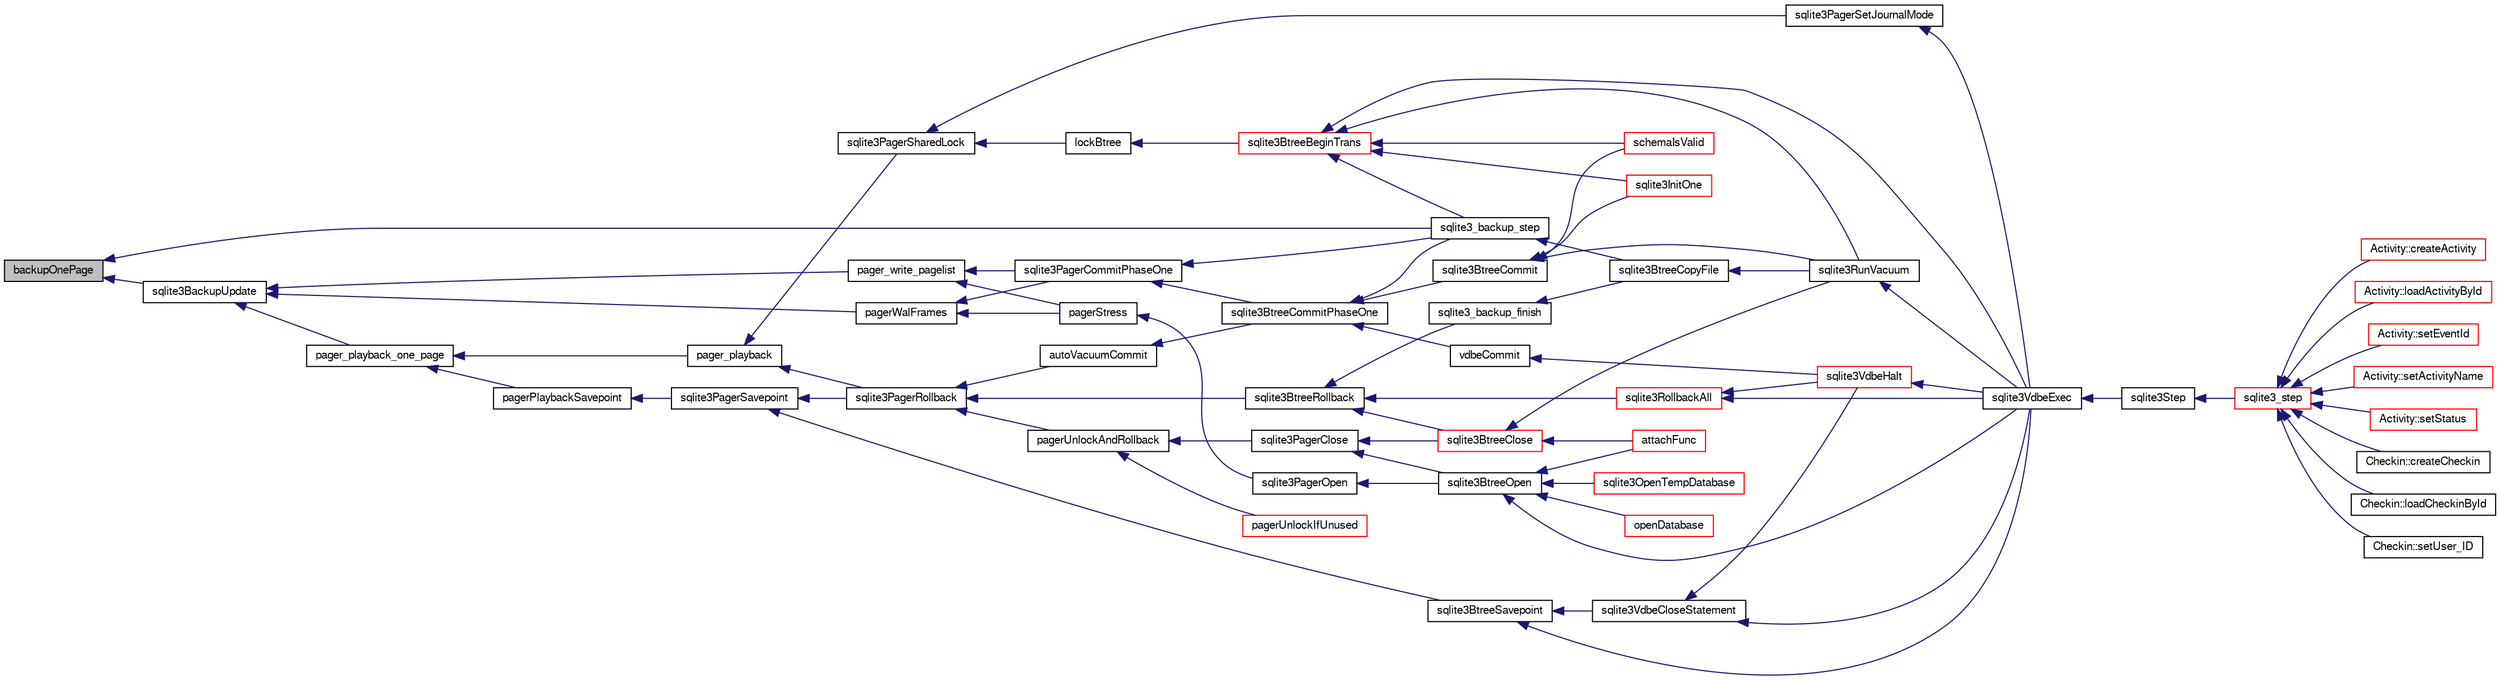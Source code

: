 digraph "backupOnePage"
{
  edge [fontname="FreeSans",fontsize="10",labelfontname="FreeSans",labelfontsize="10"];
  node [fontname="FreeSans",fontsize="10",shape=record];
  rankdir="LR";
  Node16974 [label="backupOnePage",height=0.2,width=0.4,color="black", fillcolor="grey75", style="filled", fontcolor="black"];
  Node16974 -> Node16975 [dir="back",color="midnightblue",fontsize="10",style="solid",fontname="FreeSans"];
  Node16975 [label="sqlite3_backup_step",height=0.2,width=0.4,color="black", fillcolor="white", style="filled",URL="$sqlite3_8h.html#a1699b75e98d082eebc465a9e64c35269"];
  Node16975 -> Node16976 [dir="back",color="midnightblue",fontsize="10",style="solid",fontname="FreeSans"];
  Node16976 [label="sqlite3BtreeCopyFile",height=0.2,width=0.4,color="black", fillcolor="white", style="filled",URL="$sqlite3_8c.html#a4d9e19a79f0d5c1dfcef0bd137ae83f9"];
  Node16976 -> Node16977 [dir="back",color="midnightblue",fontsize="10",style="solid",fontname="FreeSans"];
  Node16977 [label="sqlite3RunVacuum",height=0.2,width=0.4,color="black", fillcolor="white", style="filled",URL="$sqlite3_8c.html#a5e83ddc7b3e7e8e79ad5d1fc92de1d2f"];
  Node16977 -> Node16978 [dir="back",color="midnightblue",fontsize="10",style="solid",fontname="FreeSans"];
  Node16978 [label="sqlite3VdbeExec",height=0.2,width=0.4,color="black", fillcolor="white", style="filled",URL="$sqlite3_8c.html#a8ce40a614bdc56719c4d642b1e4dfb21"];
  Node16978 -> Node16979 [dir="back",color="midnightblue",fontsize="10",style="solid",fontname="FreeSans"];
  Node16979 [label="sqlite3Step",height=0.2,width=0.4,color="black", fillcolor="white", style="filled",URL="$sqlite3_8c.html#a3f2872e873e2758a4beedad1d5113554"];
  Node16979 -> Node16980 [dir="back",color="midnightblue",fontsize="10",style="solid",fontname="FreeSans"];
  Node16980 [label="sqlite3_step",height=0.2,width=0.4,color="red", fillcolor="white", style="filled",URL="$sqlite3_8h.html#ac1e491ce36b7471eb28387f7d3c74334"];
  Node16980 -> Node16981 [dir="back",color="midnightblue",fontsize="10",style="solid",fontname="FreeSans"];
  Node16981 [label="Activity::createActivity",height=0.2,width=0.4,color="red", fillcolor="white", style="filled",URL="$classActivity.html#a813cc5e52c14ab49b39014c134e3425b"];
  Node16980 -> Node16984 [dir="back",color="midnightblue",fontsize="10",style="solid",fontname="FreeSans"];
  Node16984 [label="Activity::loadActivityById",height=0.2,width=0.4,color="red", fillcolor="white", style="filled",URL="$classActivity.html#abe4ffb4f08a47212ebf9013259d9e7fd"];
  Node16980 -> Node16986 [dir="back",color="midnightblue",fontsize="10",style="solid",fontname="FreeSans"];
  Node16986 [label="Activity::setEventId",height=0.2,width=0.4,color="red", fillcolor="white", style="filled",URL="$classActivity.html#adb1d0fd0d08f473e068f0a4086bfa9ca"];
  Node16980 -> Node16987 [dir="back",color="midnightblue",fontsize="10",style="solid",fontname="FreeSans"];
  Node16987 [label="Activity::setActivityName",height=0.2,width=0.4,color="red", fillcolor="white", style="filled",URL="$classActivity.html#a62dc3737b33915a36086f9dd26d16a81"];
  Node16980 -> Node16988 [dir="back",color="midnightblue",fontsize="10",style="solid",fontname="FreeSans"];
  Node16988 [label="Activity::setStatus",height=0.2,width=0.4,color="red", fillcolor="white", style="filled",URL="$classActivity.html#af618135a7738f4d2a7ee147a8ef912ea"];
  Node16980 -> Node16989 [dir="back",color="midnightblue",fontsize="10",style="solid",fontname="FreeSans"];
  Node16989 [label="Checkin::createCheckin",height=0.2,width=0.4,color="black", fillcolor="white", style="filled",URL="$classCheckin.html#a4e40acdf7fff0e607f6de4f24f3a163c"];
  Node16980 -> Node16990 [dir="back",color="midnightblue",fontsize="10",style="solid",fontname="FreeSans"];
  Node16990 [label="Checkin::loadCheckinById",height=0.2,width=0.4,color="black", fillcolor="white", style="filled",URL="$classCheckin.html#a3461f70ea6c68475225f2a07f78a21e0"];
  Node16980 -> Node16991 [dir="back",color="midnightblue",fontsize="10",style="solid",fontname="FreeSans"];
  Node16991 [label="Checkin::setUser_ID",height=0.2,width=0.4,color="black", fillcolor="white", style="filled",URL="$classCheckin.html#a76ab640f4f912876dbebf183db5359c6"];
  Node16974 -> Node17236 [dir="back",color="midnightblue",fontsize="10",style="solid",fontname="FreeSans"];
  Node17236 [label="sqlite3BackupUpdate",height=0.2,width=0.4,color="black", fillcolor="white", style="filled",URL="$sqlite3_8c.html#a928fd0b03c8d689beb3b81d73e9c713c"];
  Node17236 -> Node17237 [dir="back",color="midnightblue",fontsize="10",style="solid",fontname="FreeSans"];
  Node17237 [label="pager_playback_one_page",height=0.2,width=0.4,color="black", fillcolor="white", style="filled",URL="$sqlite3_8c.html#adfca1dee9939482792fe2b4ed982d00e"];
  Node17237 -> Node17238 [dir="back",color="midnightblue",fontsize="10",style="solid",fontname="FreeSans"];
  Node17238 [label="pager_playback",height=0.2,width=0.4,color="black", fillcolor="white", style="filled",URL="$sqlite3_8c.html#a9d9a750a9fc76eb4b668c8a16b164a65"];
  Node17238 -> Node17239 [dir="back",color="midnightblue",fontsize="10",style="solid",fontname="FreeSans"];
  Node17239 [label="sqlite3PagerSharedLock",height=0.2,width=0.4,color="black", fillcolor="white", style="filled",URL="$sqlite3_8c.html#a58c197b629fb6eaacf96c7add57c70df"];
  Node17239 -> Node17240 [dir="back",color="midnightblue",fontsize="10",style="solid",fontname="FreeSans"];
  Node17240 [label="sqlite3PagerSetJournalMode",height=0.2,width=0.4,color="black", fillcolor="white", style="filled",URL="$sqlite3_8c.html#afb929a0a4553cda84de16180ddbd09f7"];
  Node17240 -> Node16978 [dir="back",color="midnightblue",fontsize="10",style="solid",fontname="FreeSans"];
  Node17239 -> Node17241 [dir="back",color="midnightblue",fontsize="10",style="solid",fontname="FreeSans"];
  Node17241 [label="lockBtree",height=0.2,width=0.4,color="black", fillcolor="white", style="filled",URL="$sqlite3_8c.html#a5b808194d3178be15705a420265cee9d"];
  Node17241 -> Node17242 [dir="back",color="midnightblue",fontsize="10",style="solid",fontname="FreeSans"];
  Node17242 [label="sqlite3BtreeBeginTrans",height=0.2,width=0.4,color="red", fillcolor="white", style="filled",URL="$sqlite3_8c.html#a52d6706df15c67c22aa7d0e290c16bf5"];
  Node17242 -> Node16975 [dir="back",color="midnightblue",fontsize="10",style="solid",fontname="FreeSans"];
  Node17242 -> Node16978 [dir="back",color="midnightblue",fontsize="10",style="solid",fontname="FreeSans"];
  Node17242 -> Node17004 [dir="back",color="midnightblue",fontsize="10",style="solid",fontname="FreeSans"];
  Node17004 [label="sqlite3InitOne",height=0.2,width=0.4,color="red", fillcolor="white", style="filled",URL="$sqlite3_8c.html#ac4318b25df65269906b0379251fe9b85"];
  Node17242 -> Node17188 [dir="back",color="midnightblue",fontsize="10",style="solid",fontname="FreeSans"];
  Node17188 [label="schemaIsValid",height=0.2,width=0.4,color="red", fillcolor="white", style="filled",URL="$sqlite3_8c.html#a7c466fe28e7ca6f46b8bf72c46d9738d"];
  Node17242 -> Node16977 [dir="back",color="midnightblue",fontsize="10",style="solid",fontname="FreeSans"];
  Node17238 -> Node17244 [dir="back",color="midnightblue",fontsize="10",style="solid",fontname="FreeSans"];
  Node17244 [label="sqlite3PagerRollback",height=0.2,width=0.4,color="black", fillcolor="white", style="filled",URL="$sqlite3_8c.html#afdd2ecbb97b7a716892ff6bd10c7dfd0"];
  Node17244 -> Node17245 [dir="back",color="midnightblue",fontsize="10",style="solid",fontname="FreeSans"];
  Node17245 [label="pagerUnlockAndRollback",height=0.2,width=0.4,color="black", fillcolor="white", style="filled",URL="$sqlite3_8c.html#a02d96b7bf62c3b13ba905d168914518c"];
  Node17245 -> Node17246 [dir="back",color="midnightblue",fontsize="10",style="solid",fontname="FreeSans"];
  Node17246 [label="sqlite3PagerClose",height=0.2,width=0.4,color="black", fillcolor="white", style="filled",URL="$sqlite3_8c.html#af94b1f96b60689fd09422cce2c85f53f"];
  Node17246 -> Node17247 [dir="back",color="midnightblue",fontsize="10",style="solid",fontname="FreeSans"];
  Node17247 [label="sqlite3BtreeOpen",height=0.2,width=0.4,color="black", fillcolor="white", style="filled",URL="$sqlite3_8c.html#a13dcb44dc34af6ce9d38de9c5aa975f9"];
  Node17247 -> Node16978 [dir="back",color="midnightblue",fontsize="10",style="solid",fontname="FreeSans"];
  Node17247 -> Node17006 [dir="back",color="midnightblue",fontsize="10",style="solid",fontname="FreeSans"];
  Node17006 [label="attachFunc",height=0.2,width=0.4,color="red", fillcolor="white", style="filled",URL="$sqlite3_8c.html#a69cb751a7da501b9a0aa37e0d7c3eaf7"];
  Node17247 -> Node17248 [dir="back",color="midnightblue",fontsize="10",style="solid",fontname="FreeSans"];
  Node17248 [label="sqlite3OpenTempDatabase",height=0.2,width=0.4,color="red", fillcolor="white", style="filled",URL="$sqlite3_8c.html#aaf3088380b731428b72d3b5777f93755"];
  Node17247 -> Node17210 [dir="back",color="midnightblue",fontsize="10",style="solid",fontname="FreeSans"];
  Node17210 [label="openDatabase",height=0.2,width=0.4,color="red", fillcolor="white", style="filled",URL="$sqlite3_8c.html#a6a9c3bc3a64234e863413f41db473758"];
  Node17246 -> Node17253 [dir="back",color="midnightblue",fontsize="10",style="solid",fontname="FreeSans"];
  Node17253 [label="sqlite3BtreeClose",height=0.2,width=0.4,color="red", fillcolor="white", style="filled",URL="$sqlite3_8c.html#a729b65009b66a99200496b09c124df01"];
  Node17253 -> Node17006 [dir="back",color="midnightblue",fontsize="10",style="solid",fontname="FreeSans"];
  Node17253 -> Node16977 [dir="back",color="midnightblue",fontsize="10",style="solid",fontname="FreeSans"];
  Node17245 -> Node17258 [dir="back",color="midnightblue",fontsize="10",style="solid",fontname="FreeSans"];
  Node17258 [label="pagerUnlockIfUnused",height=0.2,width=0.4,color="red", fillcolor="white", style="filled",URL="$sqlite3_8c.html#abf547f4276efb6f10262f7fde1e4d065"];
  Node17244 -> Node17293 [dir="back",color="midnightblue",fontsize="10",style="solid",fontname="FreeSans"];
  Node17293 [label="autoVacuumCommit",height=0.2,width=0.4,color="black", fillcolor="white", style="filled",URL="$sqlite3_8c.html#a809d22c6311135ae3048adf41febaef0"];
  Node17293 -> Node17294 [dir="back",color="midnightblue",fontsize="10",style="solid",fontname="FreeSans"];
  Node17294 [label="sqlite3BtreeCommitPhaseOne",height=0.2,width=0.4,color="black", fillcolor="white", style="filled",URL="$sqlite3_8c.html#ae266cba101e64ad99a166f237532e262"];
  Node17294 -> Node17295 [dir="back",color="midnightblue",fontsize="10",style="solid",fontname="FreeSans"];
  Node17295 [label="sqlite3BtreeCommit",height=0.2,width=0.4,color="black", fillcolor="white", style="filled",URL="$sqlite3_8c.html#a8e56ab314556935f9f73080147d26419"];
  Node17295 -> Node17004 [dir="back",color="midnightblue",fontsize="10",style="solid",fontname="FreeSans"];
  Node17295 -> Node17188 [dir="back",color="midnightblue",fontsize="10",style="solid",fontname="FreeSans"];
  Node17295 -> Node16977 [dir="back",color="midnightblue",fontsize="10",style="solid",fontname="FreeSans"];
  Node17294 -> Node16975 [dir="back",color="midnightblue",fontsize="10",style="solid",fontname="FreeSans"];
  Node17294 -> Node17296 [dir="back",color="midnightblue",fontsize="10",style="solid",fontname="FreeSans"];
  Node17296 [label="vdbeCommit",height=0.2,width=0.4,color="black", fillcolor="white", style="filled",URL="$sqlite3_8c.html#a5d7f1e0625451b987728f600cfe1b92d"];
  Node17296 -> Node17194 [dir="back",color="midnightblue",fontsize="10",style="solid",fontname="FreeSans"];
  Node17194 [label="sqlite3VdbeHalt",height=0.2,width=0.4,color="red", fillcolor="white", style="filled",URL="$sqlite3_8c.html#a8d1d99703d999190fbc35ecc981cb709"];
  Node17194 -> Node16978 [dir="back",color="midnightblue",fontsize="10",style="solid",fontname="FreeSans"];
  Node17244 -> Node17299 [dir="back",color="midnightblue",fontsize="10",style="solid",fontname="FreeSans"];
  Node17299 [label="sqlite3BtreeRollback",height=0.2,width=0.4,color="black", fillcolor="white", style="filled",URL="$sqlite3_8c.html#a317473acdafdd688385c8954f09de186"];
  Node17299 -> Node17253 [dir="back",color="midnightblue",fontsize="10",style="solid",fontname="FreeSans"];
  Node17299 -> Node17205 [dir="back",color="midnightblue",fontsize="10",style="solid",fontname="FreeSans"];
  Node17205 [label="sqlite3_backup_finish",height=0.2,width=0.4,color="black", fillcolor="white", style="filled",URL="$sqlite3_8h.html#a176857dd58d99be53b6d7305533e0048"];
  Node17205 -> Node16976 [dir="back",color="midnightblue",fontsize="10",style="solid",fontname="FreeSans"];
  Node17299 -> Node17193 [dir="back",color="midnightblue",fontsize="10",style="solid",fontname="FreeSans"];
  Node17193 [label="sqlite3RollbackAll",height=0.2,width=0.4,color="red", fillcolor="white", style="filled",URL="$sqlite3_8c.html#ad902dd388d73208539f557962e3fe6bb"];
  Node17193 -> Node17194 [dir="back",color="midnightblue",fontsize="10",style="solid",fontname="FreeSans"];
  Node17193 -> Node16978 [dir="back",color="midnightblue",fontsize="10",style="solid",fontname="FreeSans"];
  Node17237 -> Node17326 [dir="back",color="midnightblue",fontsize="10",style="solid",fontname="FreeSans"];
  Node17326 [label="pagerPlaybackSavepoint",height=0.2,width=0.4,color="black", fillcolor="white", style="filled",URL="$sqlite3_8c.html#aedf76c3b6661c4244cc3e2c5464fd12e"];
  Node17326 -> Node17327 [dir="back",color="midnightblue",fontsize="10",style="solid",fontname="FreeSans"];
  Node17327 [label="sqlite3PagerSavepoint",height=0.2,width=0.4,color="black", fillcolor="white", style="filled",URL="$sqlite3_8c.html#a8b5f1920b6a8b564a47e243868f2c8d4"];
  Node17327 -> Node17244 [dir="back",color="midnightblue",fontsize="10",style="solid",fontname="FreeSans"];
  Node17327 -> Node17328 [dir="back",color="midnightblue",fontsize="10",style="solid",fontname="FreeSans"];
  Node17328 [label="sqlite3BtreeSavepoint",height=0.2,width=0.4,color="black", fillcolor="white", style="filled",URL="$sqlite3_8c.html#a4580edf7e5192abf64317a3931972115"];
  Node17328 -> Node17329 [dir="back",color="midnightblue",fontsize="10",style="solid",fontname="FreeSans"];
  Node17329 [label="sqlite3VdbeCloseStatement",height=0.2,width=0.4,color="black", fillcolor="white", style="filled",URL="$sqlite3_8c.html#a4c26892e24ee00a0b5ba3bdeaf2d36fa"];
  Node17329 -> Node17194 [dir="back",color="midnightblue",fontsize="10",style="solid",fontname="FreeSans"];
  Node17329 -> Node16978 [dir="back",color="midnightblue",fontsize="10",style="solid",fontname="FreeSans"];
  Node17328 -> Node16978 [dir="back",color="midnightblue",fontsize="10",style="solid",fontname="FreeSans"];
  Node17236 -> Node17356 [dir="back",color="midnightblue",fontsize="10",style="solid",fontname="FreeSans"];
  Node17356 [label="pagerWalFrames",height=0.2,width=0.4,color="black", fillcolor="white", style="filled",URL="$sqlite3_8c.html#a1675dba6bfeb50d8aa8a0509103fd004"];
  Node17356 -> Node17357 [dir="back",color="midnightblue",fontsize="10",style="solid",fontname="FreeSans"];
  Node17357 [label="pagerStress",height=0.2,width=0.4,color="black", fillcolor="white", style="filled",URL="$sqlite3_8c.html#abb21a3a371038e9e3e69af0f21a1b386"];
  Node17357 -> Node17358 [dir="back",color="midnightblue",fontsize="10",style="solid",fontname="FreeSans"];
  Node17358 [label="sqlite3PagerOpen",height=0.2,width=0.4,color="black", fillcolor="white", style="filled",URL="$sqlite3_8c.html#a5b4a74e8a1754922c482b7af19b30611"];
  Node17358 -> Node17247 [dir="back",color="midnightblue",fontsize="10",style="solid",fontname="FreeSans"];
  Node17356 -> Node17332 [dir="back",color="midnightblue",fontsize="10",style="solid",fontname="FreeSans"];
  Node17332 [label="sqlite3PagerCommitPhaseOne",height=0.2,width=0.4,color="black", fillcolor="white", style="filled",URL="$sqlite3_8c.html#a2baf986bff9120486e9acc5951494ea7"];
  Node17332 -> Node17294 [dir="back",color="midnightblue",fontsize="10",style="solid",fontname="FreeSans"];
  Node17332 -> Node16975 [dir="back",color="midnightblue",fontsize="10",style="solid",fontname="FreeSans"];
  Node17236 -> Node17359 [dir="back",color="midnightblue",fontsize="10",style="solid",fontname="FreeSans"];
  Node17359 [label="pager_write_pagelist",height=0.2,width=0.4,color="black", fillcolor="white", style="filled",URL="$sqlite3_8c.html#a6287c834edd4d88c1757d45a9d7f7dcc"];
  Node17359 -> Node17357 [dir="back",color="midnightblue",fontsize="10",style="solid",fontname="FreeSans"];
  Node17359 -> Node17332 [dir="back",color="midnightblue",fontsize="10",style="solid",fontname="FreeSans"];
}
